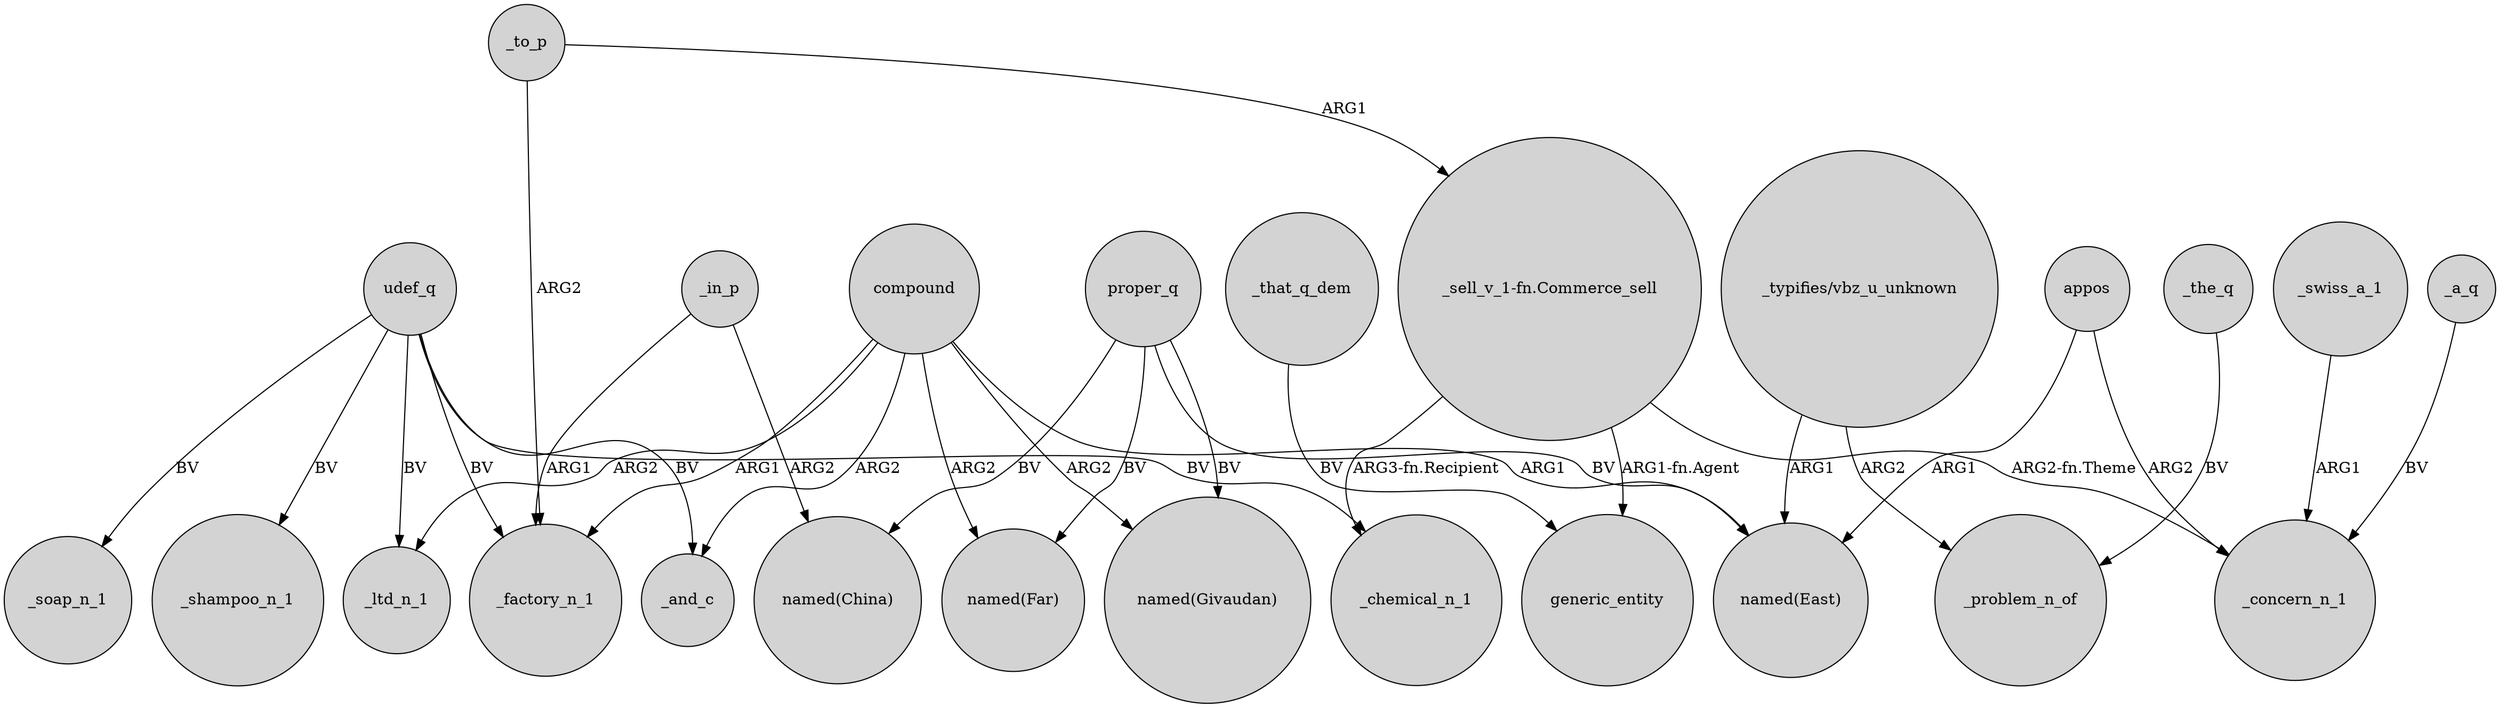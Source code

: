 digraph {
	node [shape=circle style=filled]
	_a_q -> _concern_n_1 [label=BV]
	"_typifies/vbz_u_unknown" -> _problem_n_of [label=ARG2]
	_in_p -> _factory_n_1 [label=ARG1]
	_that_q_dem -> generic_entity [label=BV]
	_to_p -> "_sell_v_1-fn.Commerce_sell" [label=ARG1]
	"_sell_v_1-fn.Commerce_sell" -> generic_entity [label="ARG1-fn.Agent"]
	_the_q -> _problem_n_of [label=BV]
	compound -> _factory_n_1 [label=ARG1]
	compound -> "named(Far)" [label=ARG2]
	appos -> "named(East)" [label=ARG1]
	proper_q -> "named(Givaudan)" [label=BV]
	"_sell_v_1-fn.Commerce_sell" -> _chemical_n_1 [label="ARG3-fn.Recipient"]
	udef_q -> _soap_n_1 [label=BV]
	appos -> _concern_n_1 [label=ARG2]
	"_sell_v_1-fn.Commerce_sell" -> _concern_n_1 [label="ARG2-fn.Theme"]
	compound -> _and_c [label=ARG2]
	compound -> "named(Givaudan)" [label=ARG2]
	udef_q -> _factory_n_1 [label=BV]
	_swiss_a_1 -> _concern_n_1 [label=ARG1]
	"_typifies/vbz_u_unknown" -> "named(East)" [label=ARG1]
	compound -> "named(East)" [label=ARG1]
	proper_q -> "named(China)" [label=BV]
	compound -> _ltd_n_1 [label=ARG2]
	proper_q -> "named(Far)" [label=BV]
	_in_p -> "named(China)" [label=ARG2]
	udef_q -> _shampoo_n_1 [label=BV]
	udef_q -> _and_c [label=BV]
	proper_q -> "named(East)" [label=BV]
	udef_q -> _ltd_n_1 [label=BV]
	udef_q -> _chemical_n_1 [label=BV]
	_to_p -> _factory_n_1 [label=ARG2]
}
